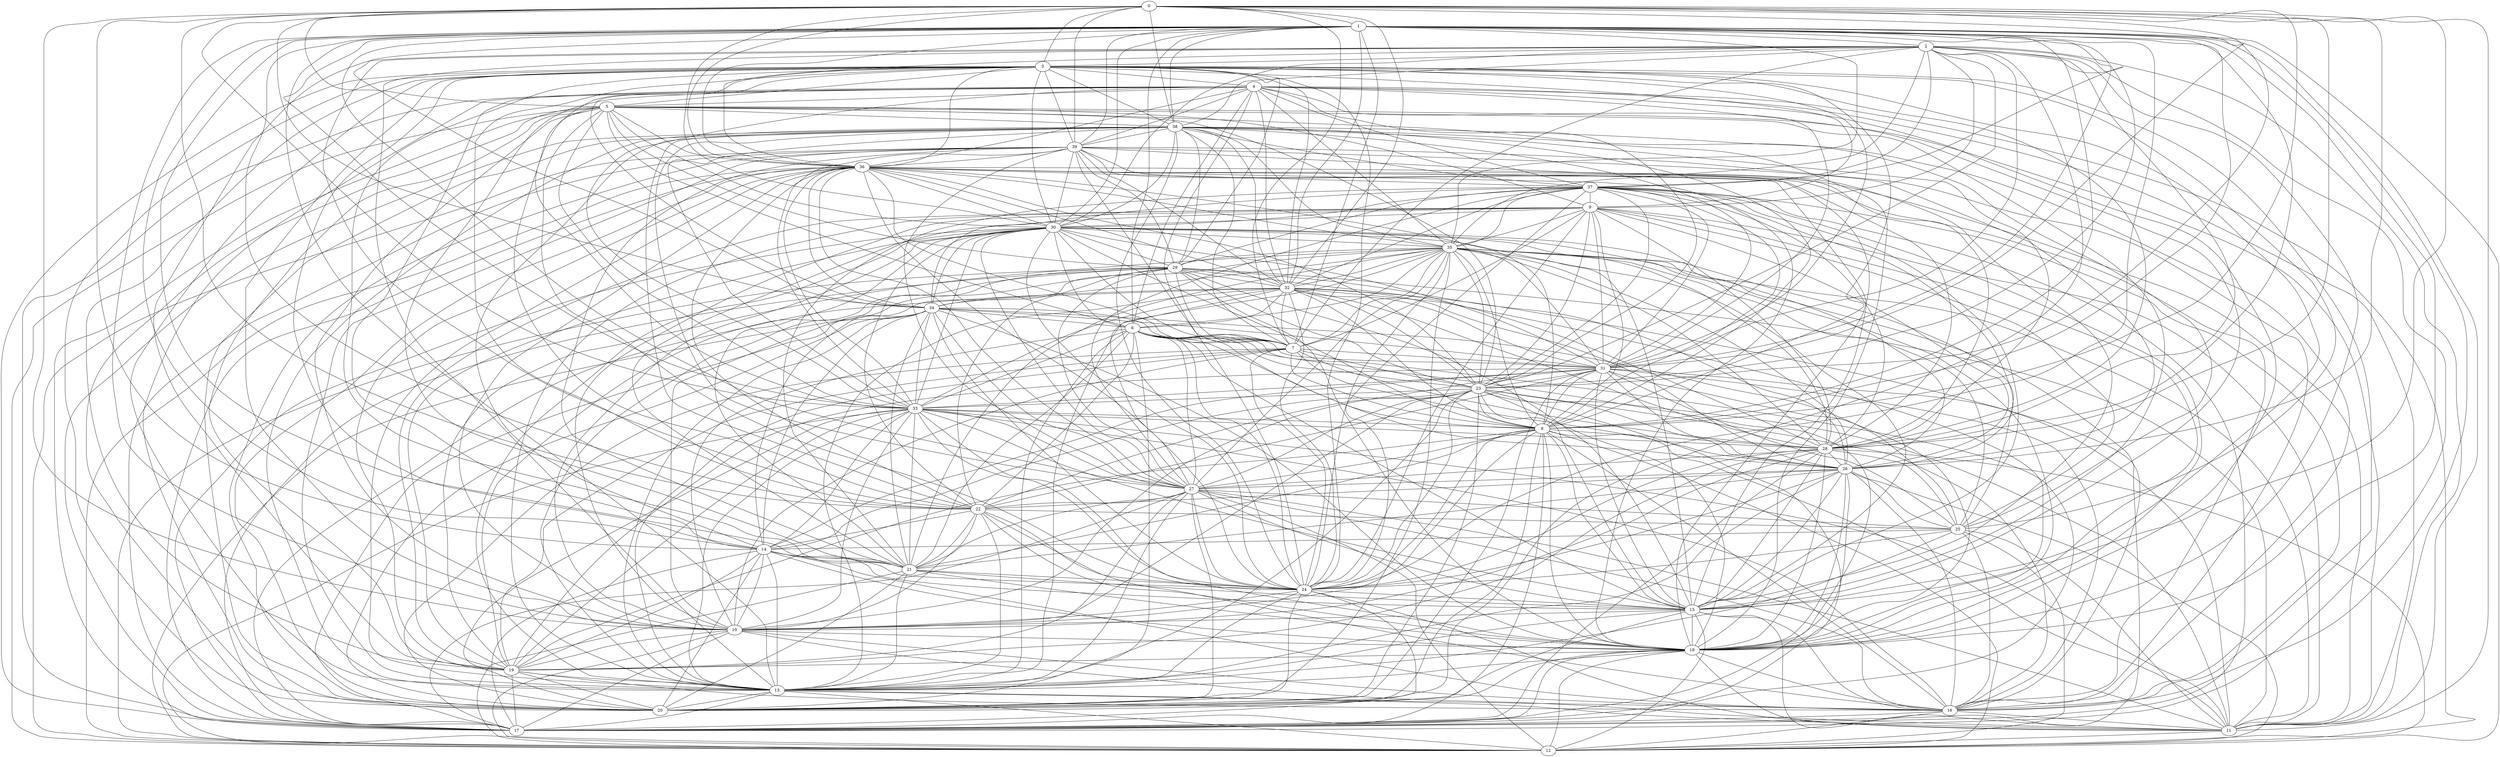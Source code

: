graph {
0 ;
1 ;
2 ;
3 ;
4 ;
5 ;
6 ;
7 ;
8 ;
9 ;
10 ;
11 ;
12 ;
13 ;
14 ;
15 ;
16 ;
17 ;
18 ;
19 ;
20 ;
21 ;
22 ;
23 ;
24 ;
25 ;
26 ;
27 ;
28 ;
29 ;
30 ;
31 ;
32 ;
33 ;
34 ;
35 ;
36 ;
37 ;
38 ;
39 ;
0 -- 1 ;
1 -- 2 ;
2 -- 3 ;
3 -- 4 ;
4 -- 5 ;
5 -- 6 ;
6 -- 7 ;
7 -- 8 ;
8 -- 9 ;
9 -- 10 ;
10 -- 11 ;
11 -- 12 ;
12 -- 13 ;
13 -- 14 ;
14 -- 15 ;
15 -- 16 ;
16 -- 17 ;
17 -- 18 ;
18 -- 19 ;
19 -- 20 ;
20 -- 21 ;
21 -- 22 ;
22 -- 23 ;
23 -- 24 ;
24 -- 25 ;
25 -- 26 ;
26 -- 27 ;
27 -- 28 ;
28 -- 29 ;
29 -- 30 ;
30 -- 31 ;
31 -- 32 ;
32 -- 33 ;
33 -- 34 ;
34 -- 35 ;
35 -- 36 ;
36 -- 37 ;
37 -- 38 ;
38 -- 39 ;
0 -- 3 ;
0 -- 7 ;
0 -- 8 ;
0 -- 10 ;
0 -- 11 ;
0 -- 15 ;
0 -- 22 ;
0 -- 23 ;
0 -- 26 ;
0 -- 31 ;
0 -- 32 ;
0 -- 33 ;
0 -- 34 ;
0 -- 38 ;
1 -- 6 ;
1 -- 7 ;
1 -- 8 ;
1 -- 11 ;
1 -- 12 ;
1 -- 14 ;
1 -- 18 ;
1 -- 22 ;
1 -- 24 ;
1 -- 27 ;
1 -- 30 ;
1 -- 31 ;
1 -- 32 ;
1 -- 33 ;
1 -- 34 ;
1 -- 37 ;
1 -- 38 ;
1 -- 39 ;
2 -- 9 ;
2 -- 19 ;
2 -- 20 ;
2 -- 23 ;
2 -- 28 ;
2 -- 30 ;
2 -- 31 ;
2 -- 36 ;
2 -- 37 ;
3 -- 5 ;
3 -- 9 ;
3 -- 14 ;
3 -- 17 ;
3 -- 20 ;
3 -- 22 ;
3 -- 24 ;
3 -- 25 ;
3 -- 28 ;
3 -- 29 ;
3 -- 30 ;
3 -- 31 ;
3 -- 32 ;
3 -- 33 ;
3 -- 34 ;
3 -- 39 ;
4 -- 6 ;
4 -- 11 ;
4 -- 14 ;
4 -- 18 ;
4 -- 20 ;
4 -- 21 ;
4 -- 31 ;
4 -- 33 ;
4 -- 37 ;
4 -- 39 ;
5 -- 0 ;
5 -- 10 ;
5 -- 11 ;
5 -- 12 ;
5 -- 15 ;
5 -- 17 ;
5 -- 19 ;
5 -- 22 ;
5 -- 23 ;
5 -- 30 ;
5 -- 33 ;
5 -- 36 ;
5 -- 38 ;
6 -- 8 ;
6 -- 13 ;
6 -- 21 ;
6 -- 22 ;
6 -- 24 ;
6 -- 27 ;
6 -- 31 ;
6 -- 32 ;
6 -- 33 ;
6 -- 35 ;
7 -- 2 ;
7 -- 9 ;
7 -- 10 ;
7 -- 13 ;
7 -- 19 ;
7 -- 20 ;
7 -- 23 ;
7 -- 24 ;
7 -- 28 ;
7 -- 30 ;
7 -- 31 ;
7 -- 36 ;
7 -- 39 ;
8 -- 2 ;
8 -- 3 ;
8 -- 11 ;
8 -- 16 ;
8 -- 17 ;
8 -- 20 ;
8 -- 21 ;
8 -- 23 ;
8 -- 24 ;
8 -- 28 ;
8 -- 30 ;
8 -- 31 ;
8 -- 32 ;
8 -- 35 ;
8 -- 37 ;
8 -- 38 ;
9 -- 5 ;
9 -- 11 ;
9 -- 13 ;
9 -- 18 ;
9 -- 19 ;
9 -- 21 ;
9 -- 24 ;
9 -- 26 ;
9 -- 28 ;
9 -- 30 ;
10 -- 1 ;
10 -- 3 ;
10 -- 6 ;
10 -- 8 ;
10 -- 12 ;
10 -- 14 ;
10 -- 16 ;
10 -- 17 ;
10 -- 18 ;
10 -- 19 ;
10 -- 24 ;
10 -- 28 ;
10 -- 29 ;
10 -- 30 ;
10 -- 31 ;
11 -- 2 ;
11 -- 18 ;
11 -- 23 ;
11 -- 24 ;
11 -- 27 ;
11 -- 29 ;
11 -- 31 ;
11 -- 33 ;
11 -- 35 ;
11 -- 36 ;
12 -- 4 ;
12 -- 8 ;
12 -- 18 ;
12 -- 21 ;
12 -- 25 ;
12 -- 26 ;
12 -- 27 ;
12 -- 28 ;
12 -- 34 ;
12 -- 36 ;
13 -- 1 ;
13 -- 2 ;
13 -- 3 ;
13 -- 11 ;
13 -- 15 ;
13 -- 16 ;
13 -- 17 ;
13 -- 18 ;
13 -- 20 ;
13 -- 22 ;
13 -- 24 ;
13 -- 25 ;
13 -- 27 ;
13 -- 29 ;
13 -- 30 ;
13 -- 33 ;
13 -- 34 ;
13 -- 35 ;
13 -- 38 ;
14 -- 0 ;
14 -- 17 ;
14 -- 19 ;
14 -- 20 ;
14 -- 21 ;
14 -- 23 ;
14 -- 33 ;
14 -- 34 ;
14 -- 35 ;
15 -- 3 ;
15 -- 4 ;
15 -- 6 ;
15 -- 8 ;
15 -- 10 ;
15 -- 11 ;
15 -- 12 ;
15 -- 18 ;
15 -- 21 ;
15 -- 28 ;
15 -- 31 ;
15 -- 35 ;
15 -- 36 ;
16 -- 1 ;
16 -- 3 ;
16 -- 11 ;
16 -- 12 ;
16 -- 14 ;
16 -- 18 ;
16 -- 19 ;
16 -- 25 ;
16 -- 26 ;
16 -- 27 ;
16 -- 31 ;
16 -- 38 ;
17 -- 2 ;
17 -- 4 ;
17 -- 6 ;
17 -- 19 ;
17 -- 23 ;
17 -- 24 ;
17 -- 27 ;
17 -- 28 ;
17 -- 29 ;
17 -- 34 ;
17 -- 35 ;
17 -- 36 ;
17 -- 37 ;
17 -- 38 ;
17 -- 39 ;
18 -- 2 ;
18 -- 5 ;
18 -- 6 ;
18 -- 8 ;
18 -- 14 ;
18 -- 20 ;
18 -- 21 ;
18 -- 22 ;
18 -- 23 ;
18 -- 26 ;
18 -- 28 ;
18 -- 29 ;
18 -- 31 ;
18 -- 32 ;
18 -- 34 ;
18 -- 35 ;
18 -- 36 ;
19 -- 3 ;
19 -- 8 ;
19 -- 13 ;
19 -- 27 ;
19 -- 29 ;
19 -- 30 ;
19 -- 31 ;
19 -- 33 ;
19 -- 35 ;
19 -- 36 ;
20 -- 5 ;
20 -- 6 ;
20 -- 15 ;
20 -- 24 ;
20 -- 33 ;
20 -- 39 ;
21 -- 1 ;
21 -- 3 ;
21 -- 13 ;
21 -- 24 ;
21 -- 26 ;
21 -- 27 ;
21 -- 30 ;
21 -- 33 ;
21 -- 34 ;
21 -- 35 ;
21 -- 37 ;
22 -- 2 ;
22 -- 10 ;
22 -- 14 ;
22 -- 16 ;
22 -- 24 ;
22 -- 25 ;
22 -- 29 ;
22 -- 30 ;
22 -- 38 ;
23 -- 1 ;
23 -- 4 ;
23 -- 6 ;
23 -- 9 ;
23 -- 10 ;
23 -- 13 ;
23 -- 15 ;
23 -- 16 ;
23 -- 20 ;
23 -- 26 ;
23 -- 27 ;
23 -- 33 ;
23 -- 35 ;
23 -- 36 ;
23 -- 37 ;
24 -- 4 ;
24 -- 5 ;
24 -- 14 ;
24 -- 15 ;
24 -- 26 ;
24 -- 27 ;
24 -- 30 ;
24 -- 34 ;
24 -- 36 ;
24 -- 37 ;
24 -- 38 ;
25 -- 9 ;
25 -- 11 ;
25 -- 14 ;
25 -- 27 ;
25 -- 28 ;
25 -- 30 ;
25 -- 31 ;
25 -- 35 ;
25 -- 38 ;
26 -- 6 ;
26 -- 7 ;
26 -- 13 ;
26 -- 15 ;
26 -- 17 ;
26 -- 22 ;
26 -- 29 ;
26 -- 30 ;
26 -- 31 ;
26 -- 35 ;
26 -- 37 ;
26 -- 39 ;
27 -- 8 ;
27 -- 15 ;
27 -- 20 ;
27 -- 22 ;
27 -- 29 ;
27 -- 30 ;
27 -- 32 ;
27 -- 33 ;
27 -- 34 ;
27 -- 35 ;
27 -- 36 ;
27 -- 37 ;
27 -- 38 ;
27 -- 39 ;
28 -- 0 ;
28 -- 1 ;
28 -- 19 ;
28 -- 24 ;
28 -- 26 ;
28 -- 30 ;
28 -- 32 ;
28 -- 36 ;
28 -- 37 ;
28 -- 38 ;
28 -- 39 ;
29 -- 5 ;
29 -- 7 ;
29 -- 12 ;
29 -- 15 ;
29 -- 23 ;
29 -- 32 ;
29 -- 37 ;
29 -- 39 ;
30 -- 0 ;
30 -- 6 ;
30 -- 15 ;
30 -- 17 ;
30 -- 35 ;
30 -- 36 ;
30 -- 38 ;
31 -- 9 ;
31 -- 14 ;
31 -- 20 ;
31 -- 22 ;
31 -- 23 ;
31 -- 35 ;
32 -- 4 ;
32 -- 7 ;
32 -- 13 ;
32 -- 16 ;
32 -- 17 ;
32 -- 23 ;
32 -- 24 ;
32 -- 26 ;
32 -- 34 ;
32 -- 35 ;
32 -- 36 ;
32 -- 38 ;
33 -- 8 ;
33 -- 10 ;
33 -- 12 ;
33 -- 15 ;
33 -- 16 ;
33 -- 18 ;
33 -- 24 ;
33 -- 28 ;
33 -- 30 ;
33 -- 31 ;
34 -- 6 ;
34 -- 7 ;
34 -- 20 ;
34 -- 25 ;
34 -- 30 ;
34 -- 31 ;
35 -- 1 ;
35 -- 2 ;
35 -- 4 ;
35 -- 7 ;
35 -- 9 ;
35 -- 20 ;
35 -- 24 ;
35 -- 28 ;
35 -- 29 ;
35 -- 37 ;
36 -- 0 ;
36 -- 1 ;
36 -- 3 ;
36 -- 4 ;
36 -- 8 ;
36 -- 10 ;
36 -- 13 ;
36 -- 16 ;
36 -- 20 ;
36 -- 22 ;
36 -- 33 ;
36 -- 34 ;
37 -- 9 ;
37 -- 15 ;
37 -- 16 ;
37 -- 18 ;
37 -- 30 ;
37 -- 31 ;
37 -- 32 ;
37 -- 34 ;
38 -- 2 ;
38 -- 3 ;
38 -- 7 ;
38 -- 14 ;
38 -- 20 ;
38 -- 29 ;
38 -- 31 ;
38 -- 33 ;
38 -- 35 ;
39 -- 0 ;
39 -- 12 ;
39 -- 13 ;
39 -- 15 ;
39 -- 16 ;
39 -- 18 ;
39 -- 21 ;
39 -- 30 ;
39 -- 32 ;
39 -- 33 ;
39 -- 36 ;
}

